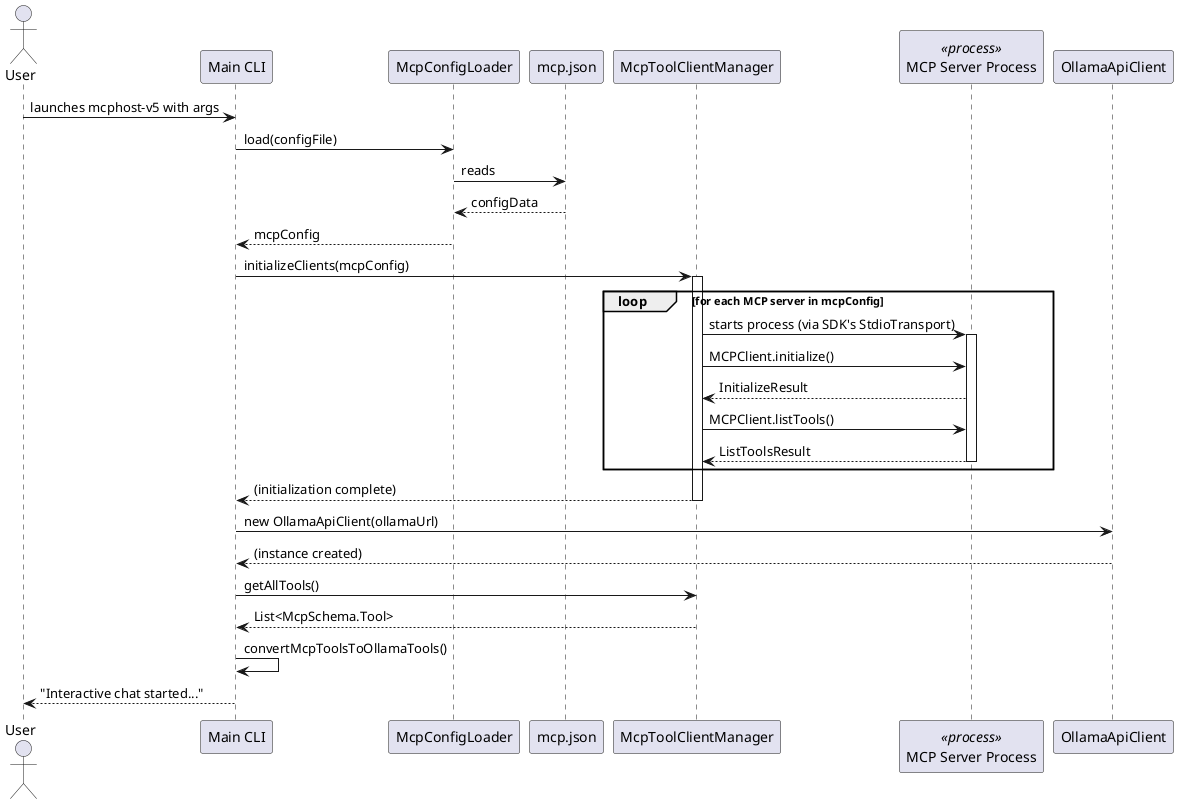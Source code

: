 @startuml StartupSequence
actor User
participant "Main CLI" as Main
participant "McpConfigLoader" as ConfigLoader
participant "mcp.json" as ConfigFile
participant "McpToolClientManager" as McpManager
participant "MCP Server Process" as McpServerP <<process>>
participant "OllamaApiClient" as OllamaClient

User -> Main : launches mcphost-v5 with args
Main -> ConfigLoader : load(configFile)
ConfigLoader -> ConfigFile : reads
ConfigFile --> ConfigLoader : configData
ConfigLoader --> Main : mcpConfig

Main -> McpManager : initializeClients(mcpConfig)
activate McpManager
loop for each MCP server in mcpConfig
    McpManager -> McpServerP : starts process (via SDK's StdioTransport)
    activate McpServerP
    McpManager -> McpServerP : MCPClient.initialize()
    McpServerP --> McpManager : InitializeResult
    McpManager -> McpServerP : MCPClient.listTools()
    McpServerP --> McpManager : ListToolsResult
    deactivate McpServerP
end
McpManager --> Main : (initialization complete)
deactivate McpManager

Main -> OllamaClient : new OllamaApiClient(ollamaUrl)
OllamaClient --> Main : (instance created)

Main -> McpManager : getAllTools()
McpManager --> Main : List<McpSchema.Tool>
Main -> Main : convertMcpToolsToOllamaTools()
Main --> User : "Interactive chat started..."
@enduml